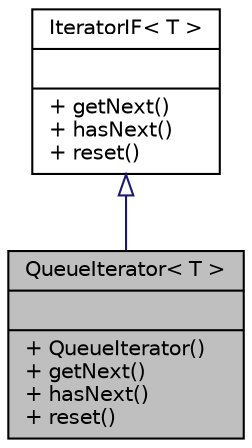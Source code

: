 digraph G
{
  edge [fontname="Helvetica",fontsize="10",labelfontname="Helvetica",labelfontsize="10"];
  node [fontname="Helvetica",fontsize="10",shape=record];
  Node1 [label="{QueueIterator\< T \>\n||+ QueueIterator()\l+ getNext()\l+ hasNext()\l+ reset()\l}",height=0.2,width=0.4,color="black", fillcolor="grey75", style="filled" fontcolor="black"];
  Node2 -> Node1 [dir="back",color="midnightblue",fontsize="10",style="solid",arrowtail="onormal",fontname="Helvetica"];
  Node2 [label="{IteratorIF\< T \>\n||+ getNext()\l+ hasNext()\l+ reset()\l}",height=0.2,width=0.4,color="black", fillcolor="white", style="filled",URL="$d3/dcc/interfaceIteratorIF_3_01T_01_4.html"];
}
